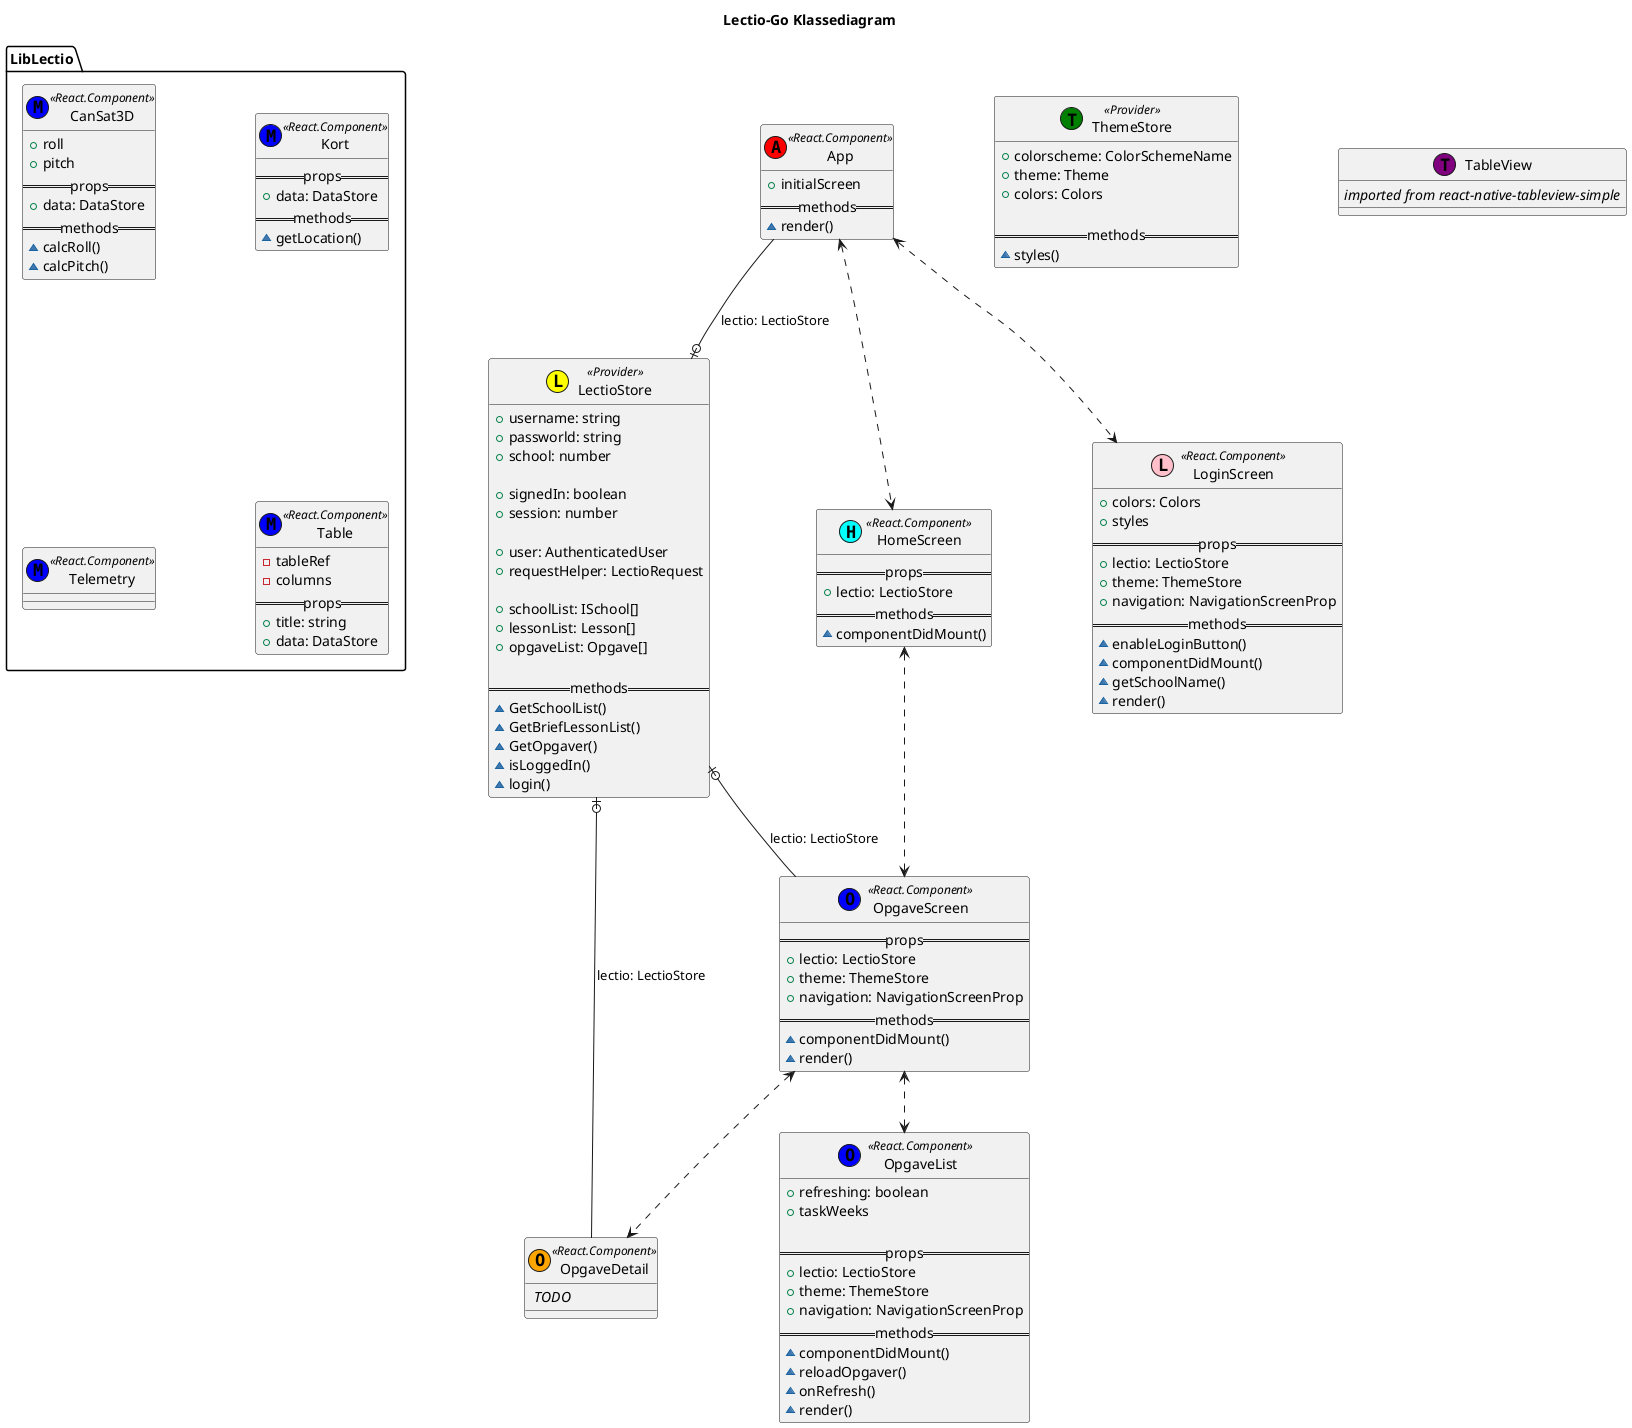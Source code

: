 @startuml
title Lectio-Go Klassediagram

class App << (A,red) React.Component>> {
    +initialScreen
    ==methods==
    ~render()
}

class LectioStore << (L,yellow) Provider>> {
	+username: string
  	+passworld: string
  	+school: number

  	+signedIn: boolean
  	+session: number

    +user: AuthenticatedUser
    +requestHelper: LectioRequest

    +schoolList: ISchool[]
    +lessonList: Lesson[]
    +opgaveList: Opgave[]

	==methods==
	~GetSchoolList()
    ~GetBriefLessonList()
    ~GetOpgaver() 
    ~isLoggedIn()
    ~login()
}

class ThemeStore << (T,green) Provider>> {
	+colorscheme: ColorSchemeName
  	+theme: Theme
  	+colors: Colors

	==methods==
	~styles()
}

class HomeScreen  << (H,cyan) React.Component>> {
    ==props==
    +lectio: LectioStore
    ==methods==
    ~componentDidMount()
}

class LoginScreen <<(L, pink) React.Component>> {
    +colors: Colors
    +styles
    ==props==
    +lectio: LectioStore
    +theme: ThemeStore
    +navigation: NavigationScreenProp
    ==methods==
    ~enableLoginButton()
    ~componentDidMount()
    ~getSchoolName()
    ~render()
}

class OpgaveList  << (O,blue) React.Component>> {
    +refreshing: boolean
    +taskWeeks

    ==props==
    +lectio: LectioStore
    +theme: ThemeStore
    +navigation: NavigationScreenProp
    ==methods==
    ~componentDidMount()
    ~reloadOpgaver()
    ~onRefresh()
    ~render()
}

class OpgaveDetail << (O, orange) React.Component>> {
    // TODO //
}

class OpgaveScreen << (O, blue) React.Component>> {
    ==props==
    +lectio: LectioStore
    +theme: ThemeStore
    +navigation: NavigationScreenProp
    ==methods==
    ~componentDidMount()
    ~render()
}

class TableView << (T, purple) >> {
    //imported from react-native-tableview-simple// 
}

package LibLectio {
		class CanSat3D << (M,blue) React.Component>> {
      +roll
      +pitch
      ==props==
      +data: DataStore
      ==methods==
      ~calcRoll()
      ~calcPitch()
	}

    class Kort << (M,blue) React.Component>> {
      ==props==
      +data: DataStore
      ==methods==
      ~getLocation()
	}

    class Telemetry << (M,blue) React.Component>> {
	}

    class Table << (M,blue) React.Component>> {
      -tableRef
      -columns
      ==props==
      +title: string
      +data: DataStore
	}
}

skinparam nodesep 100
LectioStore |o-- App : lectio: LectioStore
LectioStore |o-- OpgaveScreen : lectio: LectioStore
LectioStore |o-- OpgaveDetail : lectio: LectioStore
App -d[hidden]-> LectioStore 


App <..> HomeScreen
App <..> LoginScreen

HomeScreen <..> OpgaveScreen
OpgaveScreen <..> OpgaveDetail
OpgaveScreen <..> OpgaveList


@enduml

